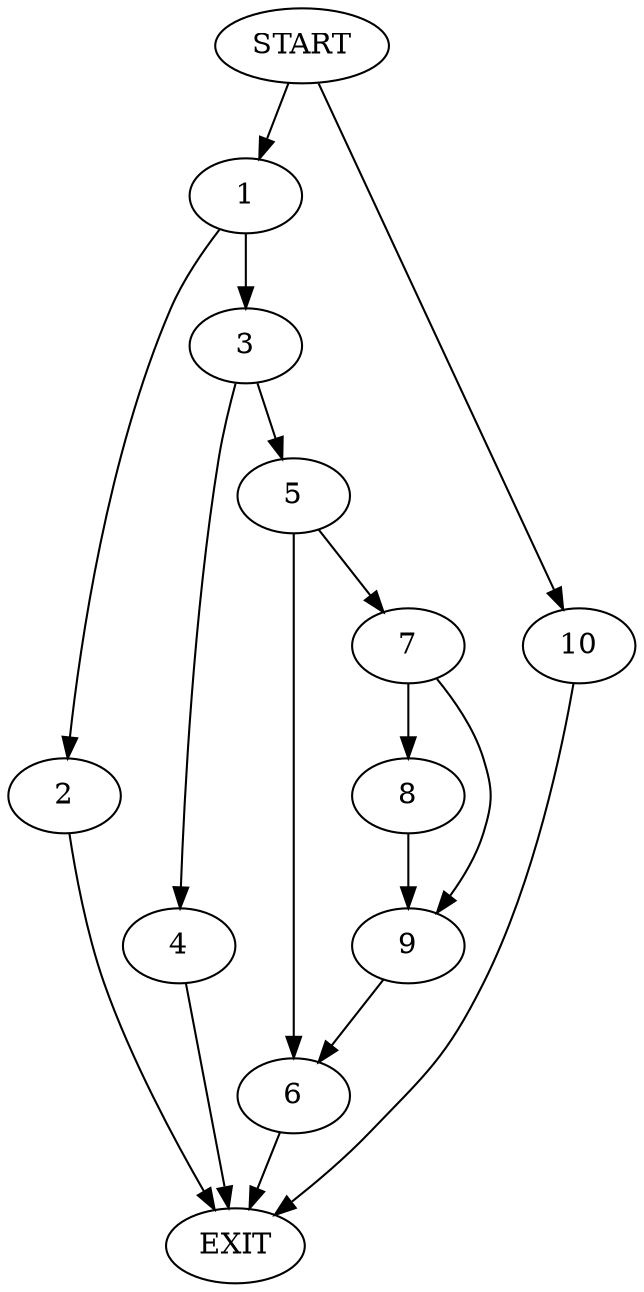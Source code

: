 digraph {
0 [label="START"]
11 [label="EXIT"]
0 -> 1
1 -> 2
1 -> 3
3 -> 4
3 -> 5
2 -> 11
4 -> 11
5 -> 6
5 -> 7
7 -> 8
7 -> 9
6 -> 11
9 -> 6
8 -> 9
0 -> 10
10 -> 11
}
